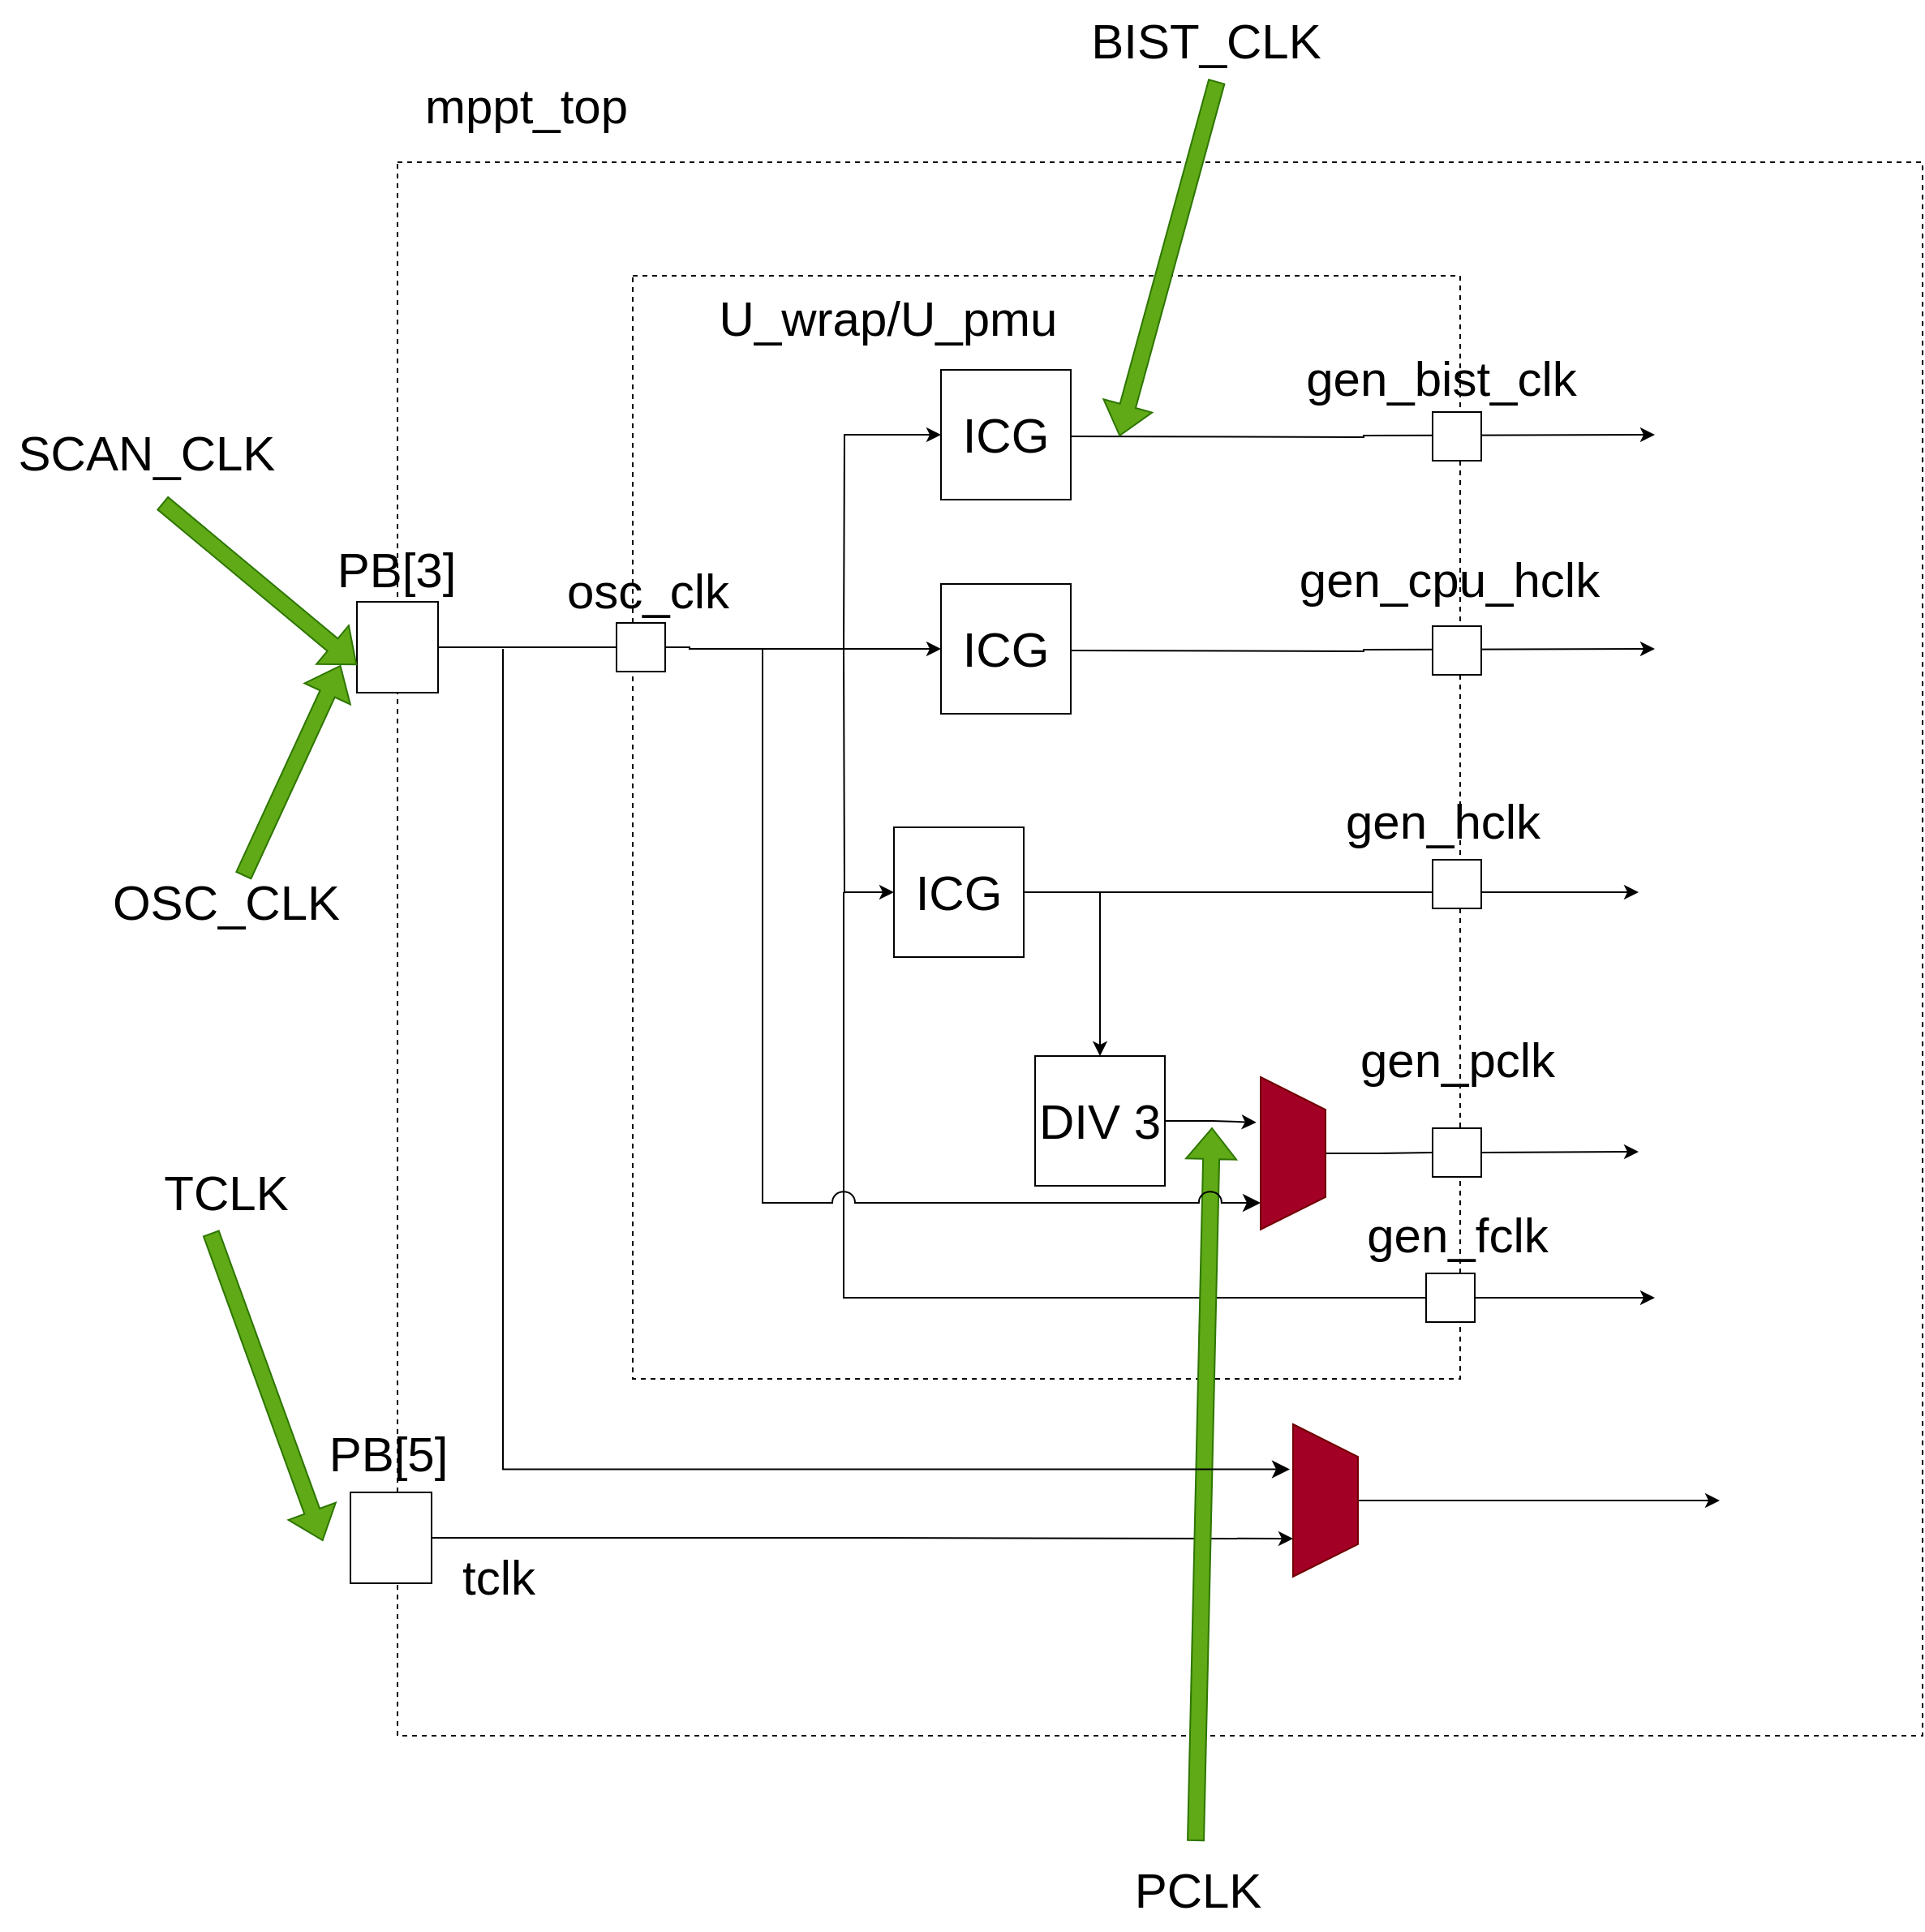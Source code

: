 <mxfile version="24.7.14">
  <diagram name="第 1 页" id="dpNK1yiHBSFCX0RUdnqN">
    <mxGraphModel dx="2424" dy="2585" grid="1" gridSize="10" guides="1" tooltips="1" connect="1" arrows="1" fold="1" page="1" pageScale="1" pageWidth="827" pageHeight="1169" math="0" shadow="0">
      <root>
        <mxCell id="0" />
        <mxCell id="1" parent="0" />
        <mxCell id="MlDsWG4FhvYhMnGSrDSt-1" value="" style="rounded=0;whiteSpace=wrap;html=1;dashed=1;fillColor=none;" vertex="1" parent="1">
          <mxGeometry x="335" y="-20" width="940" height="970" as="geometry" />
        </mxCell>
        <mxCell id="MlDsWG4FhvYhMnGSrDSt-2" value="" style="rounded=0;whiteSpace=wrap;html=1;dashed=1;fillColor=none;" vertex="1" parent="1">
          <mxGeometry x="480" y="50" width="510" height="680" as="geometry" />
        </mxCell>
        <mxCell id="MlDsWG4FhvYhMnGSrDSt-3" style="edgeStyle=orthogonalEdgeStyle;rounded=0;orthogonalLoop=1;jettySize=auto;html=1;exitX=1;exitY=0.5;exitDx=0;exitDy=0;entryX=0;entryY=0.5;entryDx=0;entryDy=0;" edge="1" parent="1" source="MlDsWG4FhvYhMnGSrDSt-4" target="MlDsWG4FhvYhMnGSrDSt-8">
          <mxGeometry relative="1" as="geometry">
            <mxPoint x="570" y="274.667" as="targetPoint" />
          </mxGeometry>
        </mxCell>
        <mxCell id="MlDsWG4FhvYhMnGSrDSt-4" value="" style="rounded=0;whiteSpace=wrap;html=1;" vertex="1" parent="1">
          <mxGeometry x="310" y="251" width="50" height="56" as="geometry" />
        </mxCell>
        <mxCell id="MlDsWG4FhvYhMnGSrDSt-5" value="&lt;font style=&quot;font-size: 30px;&quot;&gt;osc_clk&lt;br&gt;&lt;br&gt;&lt;/font&gt;" style="text;html=1;align=center;verticalAlign=middle;resizable=0;points=[];autosize=1;strokeColor=none;fillColor=none;" vertex="1" parent="1">
          <mxGeometry x="429" y="217" width="120" height="90" as="geometry" />
        </mxCell>
        <mxCell id="MlDsWG4FhvYhMnGSrDSt-6" value="&lt;span style=&quot;font-size: 30px;&quot;&gt;PB[3]&lt;/span&gt;" style="text;html=1;align=center;verticalAlign=middle;resizable=0;points=[];autosize=1;strokeColor=none;fillColor=none;" vertex="1" parent="1">
          <mxGeometry x="284" y="206" width="100" height="50" as="geometry" />
        </mxCell>
        <mxCell id="MlDsWG4FhvYhMnGSrDSt-7" style="edgeStyle=orthogonalEdgeStyle;rounded=0;orthogonalLoop=1;jettySize=auto;html=1;exitX=1;exitY=0.5;exitDx=0;exitDy=0;" edge="1" parent="1">
          <mxGeometry relative="1" as="geometry">
            <mxPoint x="1110" y="280" as="targetPoint" />
            <mxPoint x="750" y="281" as="sourcePoint" />
          </mxGeometry>
        </mxCell>
        <mxCell id="MlDsWG4FhvYhMnGSrDSt-8" value="&lt;font style=&quot;font-size: 30px;&quot;&gt;ICG&lt;/font&gt;" style="whiteSpace=wrap;html=1;aspect=fixed;" vertex="1" parent="1">
          <mxGeometry x="670" y="240" width="80" height="80" as="geometry" />
        </mxCell>
        <mxCell id="MlDsWG4FhvYhMnGSrDSt-9" value="&lt;span style=&quot;font-size: 30px;&quot;&gt;gen_cpu_hclk&lt;/span&gt;" style="text;html=1;align=center;verticalAlign=middle;resizable=0;points=[];autosize=1;strokeColor=none;fillColor=none;" vertex="1" parent="1">
          <mxGeometry x="878" y="212" width="210" height="50" as="geometry" />
        </mxCell>
        <mxCell id="MlDsWG4FhvYhMnGSrDSt-10" style="edgeStyle=orthogonalEdgeStyle;rounded=0;orthogonalLoop=1;jettySize=auto;html=1;exitX=0;exitY=0.5;exitDx=0;exitDy=0;startArrow=classic;startFill=1;endArrow=none;endFill=0;" edge="1" parent="1" source="MlDsWG4FhvYhMnGSrDSt-12">
          <mxGeometry relative="1" as="geometry">
            <mxPoint x="610" y="280" as="targetPoint" />
          </mxGeometry>
        </mxCell>
        <mxCell id="MlDsWG4FhvYhMnGSrDSt-11" style="edgeStyle=orthogonalEdgeStyle;rounded=0;orthogonalLoop=1;jettySize=auto;html=1;exitX=1;exitY=0.5;exitDx=0;exitDy=0;" edge="1" parent="1" source="MlDsWG4FhvYhMnGSrDSt-12">
          <mxGeometry relative="1" as="geometry">
            <mxPoint x="1100" y="430" as="targetPoint" />
          </mxGeometry>
        </mxCell>
        <mxCell id="MlDsWG4FhvYhMnGSrDSt-12" value="&lt;font style=&quot;font-size: 30px;&quot;&gt;ICG&lt;/font&gt;" style="whiteSpace=wrap;html=1;aspect=fixed;" vertex="1" parent="1">
          <mxGeometry x="641" y="390" width="80" height="80" as="geometry" />
        </mxCell>
        <mxCell id="MlDsWG4FhvYhMnGSrDSt-13" value="&lt;span style=&quot;font-size: 30px;&quot;&gt;gen_hclk&lt;/span&gt;" style="text;html=1;align=center;verticalAlign=middle;resizable=0;points=[];autosize=1;strokeColor=none;fillColor=none;" vertex="1" parent="1">
          <mxGeometry x="909" y="361" width="140" height="50" as="geometry" />
        </mxCell>
        <mxCell id="MlDsWG4FhvYhMnGSrDSt-14" style="edgeStyle=orthogonalEdgeStyle;rounded=0;orthogonalLoop=1;jettySize=auto;html=1;exitX=0.5;exitY=0;exitDx=0;exitDy=0;startArrow=classic;startFill=1;endArrow=none;endFill=0;" edge="1" parent="1" source="MlDsWG4FhvYhMnGSrDSt-16">
          <mxGeometry relative="1" as="geometry">
            <mxPoint x="750" y="430" as="targetPoint" />
            <Array as="points">
              <mxPoint x="768" y="430" />
            </Array>
          </mxGeometry>
        </mxCell>
        <mxCell id="MlDsWG4FhvYhMnGSrDSt-15" style="edgeStyle=orthogonalEdgeStyle;rounded=0;orthogonalLoop=1;jettySize=auto;html=1;exitX=1;exitY=0.5;exitDx=0;exitDy=0;" edge="1" parent="1" source="MlDsWG4FhvYhMnGSrDSt-23">
          <mxGeometry relative="1" as="geometry">
            <mxPoint x="1100" y="590" as="targetPoint" />
          </mxGeometry>
        </mxCell>
        <mxCell id="MlDsWG4FhvYhMnGSrDSt-16" value="&lt;span style=&quot;font-size: 30px;&quot;&gt;DIV 3&lt;/span&gt;" style="whiteSpace=wrap;html=1;aspect=fixed;" vertex="1" parent="1">
          <mxGeometry x="728" y="531" width="80" height="80" as="geometry" />
        </mxCell>
        <mxCell id="MlDsWG4FhvYhMnGSrDSt-17" value="&lt;span style=&quot;font-size: 30px;&quot;&gt;gen_pclk&lt;/span&gt;" style="text;html=1;align=center;verticalAlign=middle;resizable=0;points=[];autosize=1;strokeColor=none;fillColor=none;" vertex="1" parent="1">
          <mxGeometry x="918" y="508" width="140" height="50" as="geometry" />
        </mxCell>
        <mxCell id="MlDsWG4FhvYhMnGSrDSt-18" value="&lt;font style=&quot;font-size: 30px;&quot;&gt;U_wrap/U_pmu&lt;br&gt;&lt;/font&gt;" style="text;html=1;align=center;verticalAlign=middle;resizable=0;points=[];autosize=1;strokeColor=none;fillColor=none;" vertex="1" parent="1">
          <mxGeometry x="522" y="51" width="230" height="50" as="geometry" />
        </mxCell>
        <mxCell id="MlDsWG4FhvYhMnGSrDSt-19" value="" style="rounded=0;whiteSpace=wrap;html=1;" vertex="1" parent="1">
          <mxGeometry x="470" y="264" width="30" height="30" as="geometry" />
        </mxCell>
        <mxCell id="MlDsWG4FhvYhMnGSrDSt-20" value="" style="rounded=0;whiteSpace=wrap;html=1;" vertex="1" parent="1">
          <mxGeometry x="973" y="266" width="30" height="30" as="geometry" />
        </mxCell>
        <mxCell id="MlDsWG4FhvYhMnGSrDSt-21" value="" style="rounded=0;whiteSpace=wrap;html=1;" vertex="1" parent="1">
          <mxGeometry x="973" y="410" width="30" height="30" as="geometry" />
        </mxCell>
        <mxCell id="MlDsWG4FhvYhMnGSrDSt-22" value="" style="edgeStyle=orthogonalEdgeStyle;rounded=0;orthogonalLoop=1;jettySize=auto;html=1;exitX=1;exitY=0.5;exitDx=0;exitDy=0;endArrow=classic;endFill=1;entryX=0.297;entryY=1.066;entryDx=0;entryDy=0;entryPerimeter=0;" edge="1" parent="1" source="MlDsWG4FhvYhMnGSrDSt-16" target="MlDsWG4FhvYhMnGSrDSt-49">
          <mxGeometry relative="1" as="geometry">
            <mxPoint x="1137" y="569.862" as="targetPoint" />
            <mxPoint x="964" y="570" as="sourcePoint" />
          </mxGeometry>
        </mxCell>
        <mxCell id="MlDsWG4FhvYhMnGSrDSt-23" value="" style="rounded=0;whiteSpace=wrap;html=1;" vertex="1" parent="1">
          <mxGeometry x="973" y="575.5" width="30" height="30" as="geometry" />
        </mxCell>
        <mxCell id="MlDsWG4FhvYhMnGSrDSt-24" style="edgeStyle=orthogonalEdgeStyle;rounded=0;orthogonalLoop=1;jettySize=auto;html=1;startArrow=classic;startFill=1;endArrow=none;endFill=0;" edge="1" parent="1">
          <mxGeometry relative="1" as="geometry">
            <mxPoint x="610" y="430" as="targetPoint" />
            <mxPoint x="1110" y="680" as="sourcePoint" />
            <Array as="points">
              <mxPoint x="680" y="680" />
              <mxPoint x="620" y="680" />
            </Array>
          </mxGeometry>
        </mxCell>
        <mxCell id="MlDsWG4FhvYhMnGSrDSt-25" value="" style="rounded=0;whiteSpace=wrap;html=1;" vertex="1" parent="1">
          <mxGeometry x="969" y="665" width="30" height="30" as="geometry" />
        </mxCell>
        <mxCell id="MlDsWG4FhvYhMnGSrDSt-26" value="&lt;span style=&quot;font-size: 30px;&quot;&gt;tclk&lt;/span&gt;" style="text;html=1;align=center;verticalAlign=middle;resizable=0;points=[];autosize=1;strokeColor=none;fillColor=none;" vertex="1" parent="1">
          <mxGeometry x="362" y="827" width="70" height="50" as="geometry" />
        </mxCell>
        <mxCell id="MlDsWG4FhvYhMnGSrDSt-27" style="edgeStyle=orthogonalEdgeStyle;rounded=0;orthogonalLoop=1;jettySize=auto;html=1;exitX=1;exitY=0.5;exitDx=0;exitDy=0;" edge="1" parent="1">
          <mxGeometry relative="1" as="geometry">
            <mxPoint x="1110" y="148" as="targetPoint" />
            <mxPoint x="750" y="149" as="sourcePoint" />
          </mxGeometry>
        </mxCell>
        <mxCell id="MlDsWG4FhvYhMnGSrDSt-28" style="edgeStyle=orthogonalEdgeStyle;rounded=0;orthogonalLoop=1;jettySize=auto;html=1;exitX=0;exitY=0.5;exitDx=0;exitDy=0;startArrow=classic;startFill=1;endArrow=none;endFill=0;" edge="1" parent="1" source="MlDsWG4FhvYhMnGSrDSt-29">
          <mxGeometry relative="1" as="geometry">
            <mxPoint x="610" y="280" as="targetPoint" />
          </mxGeometry>
        </mxCell>
        <mxCell id="MlDsWG4FhvYhMnGSrDSt-29" value="&lt;font style=&quot;font-size: 30px;&quot;&gt;ICG&lt;/font&gt;" style="whiteSpace=wrap;html=1;aspect=fixed;" vertex="1" parent="1">
          <mxGeometry x="670" y="108" width="80" height="80" as="geometry" />
        </mxCell>
        <mxCell id="MlDsWG4FhvYhMnGSrDSt-30" value="&lt;span style=&quot;font-size: 30px;&quot;&gt;gen_bist_clk&lt;/span&gt;" style="text;html=1;align=center;verticalAlign=middle;resizable=0;points=[];autosize=1;strokeColor=none;fillColor=none;" vertex="1" parent="1">
          <mxGeometry x="883" y="88" width="190" height="50" as="geometry" />
        </mxCell>
        <mxCell id="MlDsWG4FhvYhMnGSrDSt-31" value="" style="rounded=0;whiteSpace=wrap;html=1;" vertex="1" parent="1">
          <mxGeometry x="973" y="134" width="30" height="30" as="geometry" />
        </mxCell>
        <mxCell id="MlDsWG4FhvYhMnGSrDSt-32" style="edgeStyle=orthogonalEdgeStyle;rounded=0;orthogonalLoop=1;jettySize=auto;html=1;exitX=1;exitY=0.5;exitDx=0;exitDy=0;entryX=0.75;entryY=1;entryDx=0;entryDy=0;" edge="1" parent="1" source="MlDsWG4FhvYhMnGSrDSt-33" target="MlDsWG4FhvYhMnGSrDSt-47">
          <mxGeometry relative="1" as="geometry">
            <mxPoint x="1110" y="827.692" as="targetPoint" />
          </mxGeometry>
        </mxCell>
        <mxCell id="MlDsWG4FhvYhMnGSrDSt-33" value="" style="rounded=0;whiteSpace=wrap;html=1;" vertex="1" parent="1">
          <mxGeometry x="306" y="800" width="50" height="56" as="geometry" />
        </mxCell>
        <mxCell id="MlDsWG4FhvYhMnGSrDSt-34" value="&lt;span style=&quot;font-size: 30px;&quot;&gt;PB[5]&lt;/span&gt;" style="text;html=1;align=center;verticalAlign=middle;resizable=0;points=[];autosize=1;strokeColor=none;fillColor=none;" vertex="1" parent="1">
          <mxGeometry x="279" y="751" width="100" height="50" as="geometry" />
        </mxCell>
        <mxCell id="MlDsWG4FhvYhMnGSrDSt-35" value="&lt;span style=&quot;font-size: 30px;&quot;&gt;gen_fclk&lt;/span&gt;" style="text;html=1;align=center;verticalAlign=middle;resizable=0;points=[];autosize=1;strokeColor=none;fillColor=none;" vertex="1" parent="1">
          <mxGeometry x="918" y="616" width="140" height="50" as="geometry" />
        </mxCell>
        <mxCell id="MlDsWG4FhvYhMnGSrDSt-36" value="" style="shape=flexArrow;endArrow=classic;html=1;rounded=0;fillColor=#60a917;strokeColor=#2D7600;" edge="1" parent="1">
          <mxGeometry width="50" height="50" relative="1" as="geometry">
            <mxPoint x="240" y="420" as="sourcePoint" />
            <mxPoint x="300" y="290" as="targetPoint" />
          </mxGeometry>
        </mxCell>
        <mxCell id="MlDsWG4FhvYhMnGSrDSt-37" value="" style="shape=flexArrow;endArrow=classic;html=1;rounded=0;fillColor=#60a917;strokeColor=#2D7600;" edge="1" parent="1">
          <mxGeometry width="50" height="50" relative="1" as="geometry">
            <mxPoint x="220" y="640" as="sourcePoint" />
            <mxPoint x="289" y="830" as="targetPoint" />
          </mxGeometry>
        </mxCell>
        <mxCell id="MlDsWG4FhvYhMnGSrDSt-38" value="" style="shape=flexArrow;endArrow=classic;html=1;rounded=0;fillColor=#60a917;strokeColor=#2D7600;" edge="1" parent="1">
          <mxGeometry width="50" height="50" relative="1" as="geometry">
            <mxPoint x="840" y="-70" as="sourcePoint" />
            <mxPoint x="780" y="149" as="targetPoint" />
          </mxGeometry>
        </mxCell>
        <mxCell id="MlDsWG4FhvYhMnGSrDSt-39" value="&lt;font style=&quot;font-size: 30px;&quot;&gt;OSC_CLK&lt;br&gt;&lt;/font&gt;" style="text;html=1;align=center;verticalAlign=middle;resizable=0;points=[];autosize=1;strokeColor=none;fillColor=none;" vertex="1" parent="1">
          <mxGeometry x="149" y="411" width="160" height="50" as="geometry" />
        </mxCell>
        <mxCell id="MlDsWG4FhvYhMnGSrDSt-40" value="&lt;font style=&quot;font-size: 30px;&quot;&gt;TCLK&lt;br&gt;&lt;/font&gt;" style="text;html=1;align=center;verticalAlign=middle;resizable=0;points=[];autosize=1;strokeColor=none;fillColor=none;" vertex="1" parent="1">
          <mxGeometry x="179" y="590" width="100" height="50" as="geometry" />
        </mxCell>
        <mxCell id="MlDsWG4FhvYhMnGSrDSt-41" value="&lt;font style=&quot;font-size: 30px;&quot;&gt;BIST_CLK&lt;br&gt;&lt;/font&gt;" style="text;html=1;align=center;verticalAlign=middle;resizable=0;points=[];autosize=1;strokeColor=none;fillColor=none;" vertex="1" parent="1">
          <mxGeometry x="748" y="-120" width="170" height="50" as="geometry" />
        </mxCell>
        <mxCell id="MlDsWG4FhvYhMnGSrDSt-42" value="" style="shape=flexArrow;endArrow=classic;html=1;rounded=0;fillColor=#60a917;strokeColor=#2D7600;" edge="1" parent="1">
          <mxGeometry width="50" height="50" relative="1" as="geometry">
            <mxPoint x="827" y="1015" as="sourcePoint" />
            <mxPoint x="837" y="575" as="targetPoint" />
          </mxGeometry>
        </mxCell>
        <mxCell id="MlDsWG4FhvYhMnGSrDSt-43" value="&lt;font style=&quot;font-size: 30px;&quot;&gt;PCLK&lt;br&gt;&lt;/font&gt;" style="text;html=1;align=center;verticalAlign=middle;resizable=0;points=[];autosize=1;strokeColor=none;fillColor=none;" vertex="1" parent="1">
          <mxGeometry x="778" y="1020" width="100" height="50" as="geometry" />
        </mxCell>
        <mxCell id="MlDsWG4FhvYhMnGSrDSt-44" value="" style="shape=flexArrow;endArrow=classic;html=1;rounded=0;fillColor=#60a917;strokeColor=#2D7600;" edge="1" parent="1">
          <mxGeometry width="50" height="50" relative="1" as="geometry">
            <mxPoint x="190" y="190" as="sourcePoint" />
            <mxPoint x="310" y="290" as="targetPoint" />
          </mxGeometry>
        </mxCell>
        <mxCell id="MlDsWG4FhvYhMnGSrDSt-45" value="&lt;font style=&quot;font-size: 30px;&quot;&gt;SCAN_CLK&lt;br&gt;&lt;/font&gt;" style="text;html=1;align=center;verticalAlign=middle;resizable=0;points=[];autosize=1;strokeColor=none;fillColor=none;" vertex="1" parent="1">
          <mxGeometry x="90" y="134" width="180" height="50" as="geometry" />
        </mxCell>
        <mxCell id="MlDsWG4FhvYhMnGSrDSt-46" style="edgeStyle=orthogonalEdgeStyle;rounded=0;orthogonalLoop=1;jettySize=auto;html=1;exitX=0.5;exitY=0;exitDx=0;exitDy=0;" edge="1" parent="1" source="MlDsWG4FhvYhMnGSrDSt-47">
          <mxGeometry relative="1" as="geometry">
            <mxPoint x="1150" y="805" as="targetPoint" />
          </mxGeometry>
        </mxCell>
        <mxCell id="MlDsWG4FhvYhMnGSrDSt-47" value="" style="shape=trapezoid;perimeter=trapezoidPerimeter;whiteSpace=wrap;html=1;fixedSize=1;rotation=90;fillColor=#a20025;fontColor=#ffffff;strokeColor=#6F0000;" vertex="1" parent="1">
          <mxGeometry x="860" y="785" width="94" height="40" as="geometry" />
        </mxCell>
        <mxCell id="MlDsWG4FhvYhMnGSrDSt-48" style="edgeStyle=orthogonalEdgeStyle;rounded=0;orthogonalLoop=1;jettySize=auto;html=1;exitX=0.5;exitY=0;exitDx=0;exitDy=0;entryX=0;entryY=0.5;entryDx=0;entryDy=0;endArrow=none;endFill=0;" edge="1" parent="1" source="MlDsWG4FhvYhMnGSrDSt-49" target="MlDsWG4FhvYhMnGSrDSt-23">
          <mxGeometry relative="1" as="geometry" />
        </mxCell>
        <mxCell id="MlDsWG4FhvYhMnGSrDSt-49" value="" style="shape=trapezoid;perimeter=trapezoidPerimeter;whiteSpace=wrap;html=1;fixedSize=1;rotation=90;fillColor=#a20025;fontColor=#ffffff;strokeColor=#6F0000;" vertex="1" parent="1">
          <mxGeometry x="840" y="571" width="94" height="40" as="geometry" />
        </mxCell>
        <mxCell id="MlDsWG4FhvYhMnGSrDSt-50" value="" style="edgeStyle=segmentEdgeStyle;endArrow=classic;html=1;curved=0;rounded=0;endSize=8;startSize=8;sourcePerimeterSpacing=0;targetPerimeterSpacing=0;entryX=0.75;entryY=1;entryDx=0;entryDy=0;endFill=1;jumpStyle=arc;jumpSize=14;" edge="1" parent="1">
          <mxGeometry width="100" relative="1" as="geometry">
            <mxPoint x="560" y="280" as="sourcePoint" />
            <mxPoint x="867" y="621.5" as="targetPoint" />
            <Array as="points">
              <mxPoint x="560" y="621" />
            </Array>
          </mxGeometry>
        </mxCell>
        <mxCell id="MlDsWG4FhvYhMnGSrDSt-51" value="" style="edgeStyle=segmentEdgeStyle;endArrow=classic;html=1;curved=0;rounded=0;endSize=8;startSize=8;sourcePerimeterSpacing=0;targetPerimeterSpacing=0;entryX=0.75;entryY=1;entryDx=0;entryDy=0;endFill=1;" edge="1" parent="1">
          <mxGeometry width="100" relative="1" as="geometry">
            <mxPoint x="400" y="280" as="sourcePoint" />
            <mxPoint x="885" y="785.75" as="targetPoint" />
            <Array as="points">
              <mxPoint x="400" y="444" />
              <mxPoint x="400" y="786" />
            </Array>
          </mxGeometry>
        </mxCell>
        <mxCell id="MlDsWG4FhvYhMnGSrDSt-52" value="&lt;font style=&quot;font-size: 30px;&quot;&gt;mppt_top&lt;br&gt;&lt;/font&gt;" style="text;html=1;align=center;verticalAlign=middle;resizable=0;points=[];autosize=1;strokeColor=none;fillColor=none;" vertex="1" parent="1">
          <mxGeometry x="339" y="-80" width="150" height="50" as="geometry" />
        </mxCell>
      </root>
    </mxGraphModel>
  </diagram>
</mxfile>
